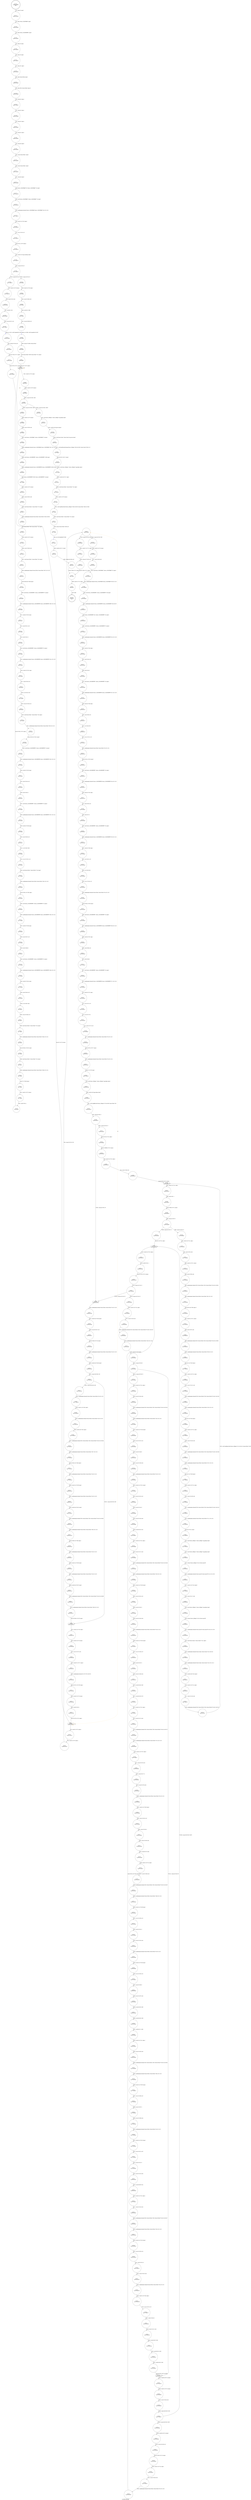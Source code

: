 digraph ui_create_colourmap {
label="ui_create_colourmap"
71754 [label="N71754\n(rp:65, ep:0)\nexit", shape="doublecircle"]
71755 [label="N71755\n(rp:396, ep:396)\nentry", shape="doublecircle"]
71755 -> 71757 [label="%2 = alloca i8*, align 8"]
71757 [label="N71757\n(rp:395, ep:395)", shape="circle"]
71757 -> 71758 [label="%3 = alloca %struct._COLOURMAP*, align 8"]
71758 [label="N71758\n(rp:394, ep:394)", shape="circle"]
71758 -> 71759 [label="%4 = alloca %struct._COLOURENTRY*, align 8"]
71759 [label="N71759\n(rp:393, ep:393)", shape="circle"]
71759 -> 71760 [label="%5 = alloca i32, align 4"]
71760 [label="N71760\n(rp:392, ep:392)", shape="circle"]
71760 -> 71761 [label="%6 = alloca i32, align 4"]
71761 [label="N71761\n(rp:391, ep:391)", shape="circle"]
71761 -> 71762 [label="%7 = alloca i32*, align 8"]
71762 [label="N71762\n(rp:390, ep:390)", shape="circle"]
71762 -> 71763 [label="%8 = alloca %struct.XColor, align 8"]
71763 [label="N71763\n(rp:389, ep:389)", shape="circle"]
71763 -> 71764 [label="%9 = alloca [256 x %struct.XColor], align 16"]
71764 [label="N71764\n(rp:388, ep:388)", shape="circle"]
71764 -> 71765 [label="%10 = alloca i32, align 4"]
71765 [label="N71765\n(rp:387, ep:387)", shape="circle"]
71765 -> 71766 [label="%11 = alloca i32, align 4"]
71766 [label="N71766\n(rp:386, ep:386)", shape="circle"]
71766 -> 71767 [label="%12 = alloca i32, align 4"]
71767 [label="N71767\n(rp:385, ep:385)", shape="circle"]
71767 -> 71768 [label="%13 = alloca i32, align 4"]
71768 [label="N71768\n(rp:384, ep:384)", shape="circle"]
71768 -> 71769 [label="%14 = alloca i64, align 8"]
71769 [label="N71769\n(rp:383, ep:383)", shape="circle"]
71769 -> 71770 [label="%15 = alloca %struct.XColor*, align 8"]
71770 [label="N71770\n(rp:382, ep:382)", shape="circle"]
71770 -> 71771 [label="%16 = alloca %struct.XColor*, align 8"]
71771 [label="N71771\n(rp:381, ep:381)", shape="circle"]
71771 -> 71772 [label="%17 = alloca i64, align 8"]
71772 [label="N71772\n(rp:380, ep:380)", shape="circle"]
71772 -> 71777 [label="store %struct._COLOURMAP* %0, %struct._COLOURMAP** %3, align 8"]
71777 [label="N71777\n(rp:379, ep:379)", shape="circle"]
71777 -> 71778 [label="%18 = load %struct._COLOURMAP*, %struct._COLOURMAP** %3, align 8"]
71778 [label="N71778\n(rp:378, ep:378)", shape="circle"]
71778 -> 71779 [label="%19 = getelementptr inbounds %struct._COLOURMAP, %struct._COLOURMAP* %18, i32 0, i32 0"]
71779 [label="N71779\n(rp:377, ep:377)", shape="circle"]
71779 -> 71780 [label="%20 = load i16, i16* %19, align 8"]
71780 [label="N71780\n(rp:376, ep:376)", shape="circle"]
71780 -> 71781 [label="%21 = zext i16 %20 to i32"]
71781 [label="N71781\n(rp:375, ep:375)", shape="circle"]
71781 -> 71782 [label="store i32 %21, i32* %6, align 4"]
71782 [label="N71782\n(rp:374, ep:374)", shape="circle"]
71782 -> 71783 [label="%22 = load i32, i32* @g_owncolmap, align 4"]
71783 [label="N71783\n(rp:373, ep:373)", shape="circle"]
71783 -> 71784 [label="%23 = icmp ne i32 %22, 0"]
71784 [label="N71784\n(rp:372, ep:372)", shape="circle"]
71784 -> 72183 [label="[%23 = icmp ne i32 %22, 0]"]
71784 -> 72184 [label="[!(%23 = icmp ne i32 %22, 0)]"]
71787 [label="N71787\n(rp:370, ep:370)", shape="circle"]
71787 -> 71788 [label="%26 = sext i32 %25 to i64"]
71788 [label="N71788\n(rp:369, ep:369)", shape="circle"]
71788 -> 71789 [label="%27 = mul i64 4, %26"]
71789 [label="N71789\n(rp:368, ep:368)", shape="circle"]
71789 -> 71790 [label="%28 = trunc i64 %27 to i32"]
71790 [label="N71790\n(rp:367, ep:367)", shape="circle"]
71790 -> 71791 [label="xmalloc --@-- %29 = call i8* @xmalloc(i32 %28)", style="dashed", color="blue"]
71791 [label="N71791\n(rp:366, ep:366)", shape="circle"]
71791 -> 71792 [label="%30 = bitcast i8* %29 to i32*"]
71792 [label="N71792\n(rp:365, ep:365)", shape="circle"]
71792 -> 71797 [label="store i32* %30, i32** %7, align 8"]
71797 [label="N71797\n(rp:364, ep:364)", shape="circle"]
71797 -> 71798 [label="store i32 256, i32* %11, align 4"]
71798 [label="N71798\n(rp:363, ep:363)", shape="circle"]
71798 -> 71800 [label="store i32 0, i32* %5, align 4"]
71800 [label="N71800\n(rp:362, ep:102)", shape="box"]
71800 -> 71801 [label="%32 = load i32, i32* %5, align 4"]
71800 -> 71800 [label="@", style="dashed", color="orange"]
71800 -> 71803 [label="@", style="dashed", color="orange"]
71801 [label="N71801\n(rp:361, ep:101)", shape="circle"]
71801 -> 71802 [label="%33 = load i32, i32* %6, align 4"]
71802 [label="N71802\n(rp:360, ep:100)", shape="circle"]
71802 -> 71803 [label="%34 = icmp slt i32 %32, %33"]
71803 [label="N71803\n(rp:359, ep:99)", shape="circle"]
71803 -> 72185 [label="[%34 = icmp slt i32 %32, %33]"]
71803 -> 72186 [label="[!(%34 = icmp slt i32 %32, %33)]"]
71805 [label="N71805\n(rp:354, ep:192)", shape="circle"]
71805 -> 71806 [label="%37 = sext i32 %36 to i64"]
71806 [label="N71806\n(rp:353, ep:191)", shape="circle"]
71806 -> 71807 [label="%38 = load %struct._COLOURMAP*, %struct._COLOURMAP** %3, align 8"]
71807 [label="N71807\n(rp:352, ep:190)", shape="circle"]
71807 -> 71808 [label="%39 = getelementptr inbounds %struct._COLOURMAP, %struct._COLOURMAP* %38, i32 0, i32 1"]
71808 [label="N71808\n(rp:351, ep:189)", shape="circle"]
71808 -> 71809 [label="%40 = load %struct._COLOURENTRY*, %struct._COLOURENTRY** %39, align 8"]
71809 [label="N71809\n(rp:350, ep:188)", shape="circle"]
71809 -> 71810 [label="%41 = getelementptr inbounds %struct._COLOURENTRY, %struct._COLOURENTRY* %40, i64 %37"]
71810 [label="N71810\n(rp:349, ep:187)", shape="circle"]
71810 -> 71811 [label="store %struct._COLOURENTRY* %41, %struct._COLOURENTRY** %4, align 8"]
71811 [label="N71811\n(rp:348, ep:186)", shape="circle"]
71811 -> 71812 [label="%42 = load %struct._COLOURENTRY*, %struct._COLOURENTRY** %4, align 8"]
71812 [label="N71812\n(rp:347, ep:185)", shape="circle"]
71812 -> 71813 [label="%43 = getelementptr inbounds %struct._COLOURENTRY, %struct._COLOURENTRY* %42, i32 0, i32 0"]
71813 [label="N71813\n(rp:346, ep:184)", shape="circle"]
71813 -> 71814 [label="%44 = load i8, i8* %43, align 1"]
71814 [label="N71814\n(rp:345, ep:183)", shape="circle"]
71814 -> 71815 [label="%45 = zext i8 %44 to i32"]
71815 [label="N71815\n(rp:344, ep:182)", shape="circle"]
71815 -> 71816 [label="%46 = shl i32 %45, 8"]
71816 [label="N71816\n(rp:343, ep:181)", shape="circle"]
71816 -> 71817 [label="%47 = load %struct._COLOURENTRY*, %struct._COLOURENTRY** %4, align 8"]
71817 [label="N71817\n(rp:342, ep:180)", shape="circle"]
71817 -> 71818 [label="%48 = getelementptr inbounds %struct._COLOURENTRY, %struct._COLOURENTRY* %47, i32 0, i32 0"]
71818 [label="N71818\n(rp:341, ep:179)", shape="circle"]
71818 -> 71819 [label="%49 = load i8, i8* %48, align 1"]
71819 [label="N71819\n(rp:340, ep:178)", shape="circle"]
71819 -> 71820 [label="%50 = zext i8 %49 to i32"]
71820 [label="N71820\n(rp:339, ep:177)", shape="circle"]
71820 -> 71821 [label="%51 = or i32 %46, %50"]
71821 [label="N71821\n(rp:338, ep:176)", shape="circle"]
71821 -> 71822 [label="%52 = trunc i32 %51 to i16"]
71822 [label="N71822\n(rp:337, ep:175)", shape="circle"]
71822 -> 71823 [label="%53 = getelementptr inbounds %struct.XColor, %struct.XColor* %8, i32 0, i32 1"]
71823 [label="N71823\n(rp:336, ep:174)", shape="circle"]
71823 -> 71824 [label="store i16 %52, i16* %53, align 8"]
71824 [label="N71824\n(rp:335, ep:173)", shape="circle"]
71824 -> 71825 [label="%54 = load %struct._COLOURENTRY*, %struct._COLOURENTRY** %4, align 8"]
71825 [label="N71825\n(rp:334, ep:172)", shape="circle"]
71825 -> 71826 [label="%55 = getelementptr inbounds %struct._COLOURENTRY, %struct._COLOURENTRY* %54, i32 0, i32 1"]
71826 [label="N71826\n(rp:333, ep:171)", shape="circle"]
71826 -> 71827 [label="%56 = load i8, i8* %55, align 1"]
71827 [label="N71827\n(rp:332, ep:170)", shape="circle"]
71827 -> 71828 [label="%57 = zext i8 %56 to i32"]
71828 [label="N71828\n(rp:331, ep:169)", shape="circle"]
71828 -> 71829 [label="%58 = shl i32 %57, 8"]
71829 [label="N71829\n(rp:330, ep:168)", shape="circle"]
71829 -> 71830 [label="%59 = load %struct._COLOURENTRY*, %struct._COLOURENTRY** %4, align 8"]
71830 [label="N71830\n(rp:329, ep:167)", shape="circle"]
71830 -> 71831 [label="%60 = getelementptr inbounds %struct._COLOURENTRY, %struct._COLOURENTRY* %59, i32 0, i32 1"]
71831 [label="N71831\n(rp:328, ep:166)", shape="circle"]
71831 -> 71832 [label="%61 = load i8, i8* %60, align 1"]
71832 [label="N71832\n(rp:327, ep:165)", shape="circle"]
71832 -> 71833 [label="%62 = zext i8 %61 to i32"]
71833 [label="N71833\n(rp:326, ep:164)", shape="circle"]
71833 -> 71834 [label="%63 = or i32 %58, %62"]
71834 [label="N71834\n(rp:325, ep:163)", shape="circle"]
71834 -> 71835 [label="%64 = trunc i32 %63 to i16"]
71835 [label="N71835\n(rp:324, ep:162)", shape="circle"]
71835 -> 71836 [label="%65 = getelementptr inbounds %struct.XColor, %struct.XColor* %8, i32 0, i32 2"]
71836 [label="N71836\n(rp:323, ep:161)", shape="circle"]
71836 -> 71837 [label="store i16 %64, i16* %65, align 2"]
71837 [label="N71837\n(rp:322, ep:160)", shape="circle"]
71837 -> 71838 [label="%66 = load %struct._COLOURENTRY*, %struct._COLOURENTRY** %4, align 8"]
71838 [label="N71838\n(rp:321, ep:159)", shape="circle"]
71838 -> 71839 [label="%67 = getelementptr inbounds %struct._COLOURENTRY, %struct._COLOURENTRY* %66, i32 0, i32 2"]
71839 [label="N71839\n(rp:320, ep:158)", shape="circle"]
71839 -> 71840 [label="%68 = load i8, i8* %67, align 1"]
71840 [label="N71840\n(rp:319, ep:157)", shape="circle"]
71840 -> 71841 [label="%69 = zext i8 %68 to i32"]
71841 [label="N71841\n(rp:318, ep:156)", shape="circle"]
71841 -> 71842 [label="%70 = shl i32 %69, 8"]
71842 [label="N71842\n(rp:317, ep:155)", shape="circle"]
71842 -> 71843 [label="%71 = load %struct._COLOURENTRY*, %struct._COLOURENTRY** %4, align 8"]
71843 [label="N71843\n(rp:316, ep:154)", shape="circle"]
71843 -> 71844 [label="%72 = getelementptr inbounds %struct._COLOURENTRY, %struct._COLOURENTRY* %71, i32 0, i32 2"]
71844 [label="N71844\n(rp:315, ep:153)", shape="circle"]
71844 -> 71845 [label="%73 = load i8, i8* %72, align 1"]
71845 [label="N71845\n(rp:314, ep:152)", shape="circle"]
71845 -> 71846 [label="%74 = zext i8 %73 to i32"]
71846 [label="N71846\n(rp:313, ep:151)", shape="circle"]
71846 -> 71847 [label="%75 = or i32 %70, %74"]
71847 [label="N71847\n(rp:312, ep:150)", shape="circle"]
71847 -> 71848 [label="%76 = trunc i32 %75 to i16"]
71848 [label="N71848\n(rp:311, ep:149)", shape="circle"]
71848 -> 71849 [label="%77 = getelementptr inbounds %struct.XColor, %struct.XColor* %8, i32 0, i32 3"]
71849 [label="N71849\n(rp:310, ep:148)", shape="circle"]
71849 -> 71850 [label="store i16 %76, i16* %77, align 4"]
71850 [label="N71850\n(rp:309, ep:147)", shape="circle"]
71850 -> 71851 [label="%78 = getelementptr inbounds %struct.XColor, %struct.XColor* %8, i32 0, i32 4"]
71851 [label="N71851\n(rp:308, ep:146)", shape="circle"]
71851 -> 71852 [label="store i8 7, i8* %78, align 2"]
71852 [label="N71852\n(rp:307, ep:145)", shape="circle"]
71852 -> 71853 [label="%79 = load %struct._XDisplay*, %struct._XDisplay** @g_display, align 8"]
71853 [label="N71853\n(rp:306, ep:144)", shape="circle"]
71853 -> 71854 [label="%80 = load i64, i64* @g_xcolmap, align 8"]
71854 [label="N71854\n(rp:305, ep:143)", shape="circle"]
71854 -> 71855 [label="%81 = call i32 @XAllocColor(%struct._XDisplay* %79, i64 %80, %struct.XColor* %8)"]
71855 [label="N71855\n(rp:304, ep:142)", shape="circle"]
71855 -> 71856 [label="%82 = icmp eq i32 %81, 0"]
71856 [label="N71856\n(rp:303, ep:141)", shape="circle"]
71856 -> 72187 [label="[%82 = icmp eq i32 %81, 0]"]
71856 -> 72036 [label="[!(%82 = icmp eq i32 %81, 0)]"]
71860 [label="N71860\n(rp:301, ep:320)", shape="circle"]
71860 -> 71862 [label="store i32 196608, i32* %13, align 4"]
71862 [label="N71862\n(rp:300, ep:318)", shape="circle"]
71862 -> 71863 [label="%84 = load i32, i32* %13, align 4"]
71863 [label="N71863\n(rp:299, ep:316)", shape="circle"]
71863 -> 71864 [label="%85 = sext i32 %84 to i64"]
71864 [label="N71864\n(rp:298, ep:314)", shape="circle"]
71864 -> 71866 [label="store i64 %85, i64* %14, align 8"]
71866 [label="N71866\n(rp:297, ep:313)", shape="box"]
71866 -> 71867 [label="%87 = load i32, i32* %11, align 4"]
71867 [label="N71867\n(rp:296, ep:312)", shape="circle"]
71867 -> 71868 [label="%88 = add i32 %87, -1"]
71868 [label="N71868\n(rp:295, ep:311)", shape="circle"]
71868 -> 71869 [label="store i32 %88, i32* %11, align 4"]
71869 [label="N71869\n(rp:294, ep:310)", shape="circle"]
71869 -> 71870 [label="%89 = icmp ne i32 %87, 0"]
71870 [label="N71870\n(rp:293, ep:309)", shape="circle"]
71870 -> 72189 [label="[%89 = icmp ne i32 %87, 0]"]
71870 -> 72190 [label="[!(%89 = icmp ne i32 %87, 0)]"]
71872 [label="N71872\n(rp:138, ep:361)", shape="circle"]
71872 -> 71873 [label="%92 = sext i32 %91 to i64"]
71873 [label="N71873\n(rp:137, ep:360)", shape="circle"]
71873 -> 71874 [label="%93 = load i32, i32* %11, align 4"]
71874 [label="N71874\n(rp:136, ep:359)", shape="circle"]
71874 -> 71875 [label="%94 = sext i32 %93 to i64"]
71875 [label="N71875\n(rp:135, ep:358)", shape="circle"]
71875 -> 71876 [label="%95 = getelementptr inbounds [256 x %struct.XColor], [256 x %struct.XColor]* %9, i64 0, i64 %94"]
71876 [label="N71876\n(rp:134, ep:357)", shape="circle"]
71876 -> 71877 [label="%96 = getelementptr inbounds %struct.XColor, %struct.XColor* %95, i32 0, i32 0"]
71877 [label="N71877\n(rp:133, ep:356)", shape="circle"]
71877 -> 71878 [label="store i64 %92, i64* %96, align 16"]
71878 [label="N71878\n(rp:132, ep:355)", shape="circle"]
71878 -> 71879 [label="%97 = load i32, i32* %11, align 4"]
71879 [label="N71879\n(rp:131, ep:354)", shape="circle"]
71879 -> 71880 [label="%98 = sext i32 %97 to i64"]
71880 [label="N71880\n(rp:130, ep:353)", shape="circle"]
71880 -> 71881 [label="%99 = getelementptr inbounds [256 x %struct.XColor], [256 x %struct.XColor]* %9, i64 0, i64 %98"]
71881 [label="N71881\n(rp:129, ep:352)", shape="circle"]
71881 -> 71882 [label="%100 = getelementptr inbounds %struct.XColor, %struct.XColor* %99, i32 0, i32 3"]
71882 [label="N71882\n(rp:128, ep:351)", shape="circle"]
71882 -> 71883 [label="store i16 0, i16* %100, align 4"]
71883 [label="N71883\n(rp:127, ep:350)", shape="circle"]
71883 -> 71884 [label="%101 = load i32, i32* %11, align 4"]
71884 [label="N71884\n(rp:126, ep:349)", shape="circle"]
71884 -> 71885 [label="%102 = sext i32 %101 to i64"]
71885 [label="N71885\n(rp:125, ep:348)", shape="circle"]
71885 -> 71886 [label="%103 = getelementptr inbounds [256 x %struct.XColor], [256 x %struct.XColor]* %9, i64 0, i64 %102"]
71886 [label="N71886\n(rp:124, ep:347)", shape="circle"]
71886 -> 71887 [label="%104 = getelementptr inbounds %struct.XColor, %struct.XColor* %103, i32 0, i32 2"]
71887 [label="N71887\n(rp:123, ep:346)", shape="circle"]
71887 -> 71888 [label="store i16 0, i16* %104, align 2"]
71888 [label="N71888\n(rp:122, ep:345)", shape="circle"]
71888 -> 71889 [label="%105 = load i32, i32* %11, align 4"]
71889 [label="N71889\n(rp:121, ep:344)", shape="circle"]
71889 -> 71890 [label="%106 = sext i32 %105 to i64"]
71890 [label="N71890\n(rp:120, ep:343)", shape="circle"]
71890 -> 71891 [label="%107 = getelementptr inbounds [256 x %struct.XColor], [256 x %struct.XColor]* %9, i64 0, i64 %106"]
71891 [label="N71891\n(rp:119, ep:342)", shape="circle"]
71891 -> 71892 [label="%108 = getelementptr inbounds %struct.XColor, %struct.XColor* %107, i32 0, i32 1"]
71892 [label="N71892\n(rp:118, ep:341)", shape="circle"]
71892 -> 71893 [label="store i16 0, i16* %108, align 8"]
71893 [label="N71893\n(rp:117, ep:340)", shape="circle"]
71893 -> 71894 [label="%109 = load i32, i32* %11, align 4"]
71894 [label="N71894\n(rp:116, ep:339)", shape="circle"]
71894 -> 71895 [label="%110 = sext i32 %109 to i64"]
71895 [label="N71895\n(rp:115, ep:338)", shape="circle"]
71895 -> 71896 [label="%111 = getelementptr inbounds [256 x %struct.XColor], [256 x %struct.XColor]* %9, i64 0, i64 %110"]
71896 [label="N71896\n(rp:114, ep:337)", shape="circle"]
71896 -> 71897 [label="%112 = getelementptr inbounds %struct.XColor, %struct.XColor* %111, i32 0, i32 4"]
71897 [label="N71897\n(rp:113, ep:336)", shape="circle"]
71897 -> 71898 [label="store i8 0, i8* %112, align 2"]
71898 [label="N71898\n(rp:112, ep:335)", shape="circle"]
71898 -> 71899 [label="%113 = load %struct._XDisplay*, %struct._XDisplay** @g_display, align 8"]
71899 [label="N71899\n(rp:111, ep:334)", shape="circle"]
71899 -> 71900 [label="%114 = load %struct._XDisplay*, %struct._XDisplay** @g_display, align 8"]
71900 [label="N71900\n(rp:110, ep:333)", shape="circle"]
71900 -> 71901 [label="%115 = bitcast %struct._XDisplay* %114 to %struct.anon.98*"]
71901 [label="N71901\n(rp:109, ep:332)", shape="circle"]
71901 -> 71902 [label="%116 = getelementptr inbounds %struct.anon.98, %struct.anon.98* %115, i32 0, i32 33"]
71902 [label="N71902\n(rp:108, ep:331)", shape="circle"]
71902 -> 71903 [label="%117 = load i32, i32* %116, align 8"]
71903 [label="N71903\n(rp:107, ep:330)", shape="circle"]
71903 -> 71904 [label="%118 = sext i32 %117 to i64"]
71904 [label="N71904\n(rp:106, ep:329)", shape="circle"]
71904 -> 71905 [label="%119 = load %struct._XDisplay*, %struct._XDisplay** @g_display, align 8"]
71905 [label="N71905\n(rp:105, ep:328)", shape="circle"]
71905 -> 71906 [label="%120 = bitcast %struct._XDisplay* %119 to %struct.anon.98*"]
71906 [label="N71906\n(rp:104, ep:327)", shape="circle"]
71906 -> 71907 [label="%121 = getelementptr inbounds %struct.anon.98, %struct.anon.98* %120, i32 0, i32 35"]
71907 [label="N71907\n(rp:103, ep:326)", shape="circle"]
71907 -> 71908 [label="%122 = load %struct.Screen*, %struct.Screen** %121, align 8"]
71908 [label="N71908\n(rp:102, ep:325)", shape="circle"]
71908 -> 71909 [label="%123 = getelementptr inbounds %struct.Screen, %struct.Screen* %122, i64 %118"]
71909 [label="N71909\n(rp:101, ep:324)", shape="circle"]
71909 -> 71910 [label="%124 = getelementptr inbounds %struct.Screen, %struct.Screen* %123, i32 0, i32 12"]
71910 [label="N71910\n(rp:100, ep:323)", shape="circle"]
71910 -> 71911 [label="%125 = load i64, i64* %124, align 8"]
71911 [label="N71911\n(rp:99, ep:321)", shape="circle"]
71911 -> 71912 [label="%126 = load i32, i32* %11, align 4"]
71912 [label="N71912\n(rp:98, ep:319)", shape="circle"]
71912 -> 71913 [label="%127 = sext i32 %126 to i64"]
71913 [label="N71913\n(rp:97, ep:317)", shape="circle"]
71913 -> 71914 [label="%128 = getelementptr inbounds [256 x %struct.XColor], [256 x %struct.XColor]* %9, i64 0, i64 %127"]
71914 [label="N71914\n(rp:96, ep:315)", shape="circle"]
71914 -> 71866 [label="%129 = call i32 @XQueryColor(%struct._XDisplay* %113, i64 %125, %struct.XColor* %128)"]
71918 [label="N71918\n(rp:291, ep:198)", shape="box"]
71918 -> 71919 [label="%132 = load i32, i32* %12, align 4"]
71919 [label="N71919\n(rp:290, ep:197)", shape="circle"]
71919 -> 71920 [label="%133 = add i32 %132, -1"]
71920 [label="N71920\n(rp:289, ep:196)", shape="circle"]
71920 -> 71921 [label="store i32 %133, i32* %12, align 4"]
71921 [label="N71921\n(rp:288, ep:195)", shape="circle"]
71921 -> 71922 [label="%134 = icmp ne i32 %132, 0"]
71922 [label="N71922\n(rp:287, ep:194)", shape="circle"]
71922 -> 72191 [label="[%134 = icmp ne i32 %132, 0]"]
71922 -> 72036 [label="[!(%134 = icmp ne i32 %132, 0)]"]
71924 [label="N71924\n(rp:247, ep:307)", shape="circle"]
71924 -> 71925 [label="%137 = sext i32 %136 to i64"]
71925 [label="N71925\n(rp:246, ep:306)", shape="circle"]
71925 -> 71926 [label="%138 = getelementptr inbounds [256 x %struct.XColor], [256 x %struct.XColor]* %9, i64 0, i64 %137"]
71926 [label="N71926\n(rp:245, ep:305)", shape="circle"]
71926 -> 71927 [label="%139 = getelementptr inbounds %struct.XColor, %struct.XColor* %138, i32 0, i32 4"]
71927 [label="N71927\n(rp:244, ep:304)", shape="circle"]
71927 -> 71928 [label="%140 = load i8, i8* %139, align 2"]
71928 [label="N71928\n(rp:243, ep:303)", shape="circle"]
71928 -> 71929 [label="%141 = icmp ne i8 %140, 0"]
71929 [label="N71929\n(rp:242, ep:302)", shape="circle"]
71929 -> 72193 [label="[%141 = icmp ne i8 %140, 0]"]
71929 -> 72021 [label="[!(%141 = icmp ne i8 %140, 0)]"]
71931 [label="N71931\n(rp:240, ep:300)", shape="circle"]
71931 -> 71932 [label="%144 = sext i32 %143 to i64"]
71932 [label="N71932\n(rp:239, ep:299)", shape="circle"]
71932 -> 71933 [label="%145 = getelementptr inbounds [256 x %struct.XColor], [256 x %struct.XColor]* %9, i64 0, i64 %144"]
71933 [label="N71933\n(rp:238, ep:298)", shape="circle"]
71933 -> 71934 [label="%146 = getelementptr inbounds %struct.XColor, %struct.XColor* %145, i32 0, i32 1"]
71934 [label="N71934\n(rp:237, ep:297)", shape="circle"]
71934 -> 71935 [label="%147 = load i16, i16* %146, align 8"]
71935 [label="N71935\n(rp:236, ep:296)", shape="circle"]
71935 -> 71936 [label="%148 = zext i16 %147 to i32"]
71936 [label="N71936\n(rp:235, ep:295)", shape="circle"]
71936 -> 71937 [label="%149 = ashr i32 %148, 8"]
71937 [label="N71937\n(rp:234, ep:294)", shape="circle"]
71937 -> 71938 [label="%150 = sext i32 %149 to i64"]
71938 [label="N71938\n(rp:233, ep:293)", shape="circle"]
71938 -> 71939 [label="%151 = getelementptr inbounds %struct.XColor, %struct.XColor* %8, i32 0, i32 1"]
71939 [label="N71939\n(rp:232, ep:292)", shape="circle"]
71939 -> 71940 [label="%152 = load i16, i16* %151, align 8"]
71940 [label="N71940\n(rp:231, ep:291)", shape="circle"]
71940 -> 71941 [label="%153 = zext i16 %152 to i32"]
71941 [label="N71941\n(rp:230, ep:290)", shape="circle"]
71941 -> 71942 [label="%154 = ashr i32 %153, 8"]
71942 [label="N71942\n(rp:229, ep:289)", shape="circle"]
71942 -> 71943 [label="%155 = sext i32 %154 to i64"]
71943 [label="N71943\n(rp:228, ep:288)", shape="circle"]
71943 -> 71944 [label="%156 = sub i64 %150, %155"]
71944 [label="N71944\n(rp:227, ep:287)", shape="circle"]
71944 -> 71945 [label="%157 = load i32, i32* %12, align 4"]
71945 [label="N71945\n(rp:226, ep:286)", shape="circle"]
71945 -> 71946 [label="%158 = sext i32 %157 to i64"]
71946 [label="N71946\n(rp:225, ep:285)", shape="circle"]
71946 -> 71947 [label="%159 = getelementptr inbounds [256 x %struct.XColor], [256 x %struct.XColor]* %9, i64 0, i64 %158"]
71947 [label="N71947\n(rp:224, ep:284)", shape="circle"]
71947 -> 71948 [label="%160 = getelementptr inbounds %struct.XColor, %struct.XColor* %159, i32 0, i32 1"]
71948 [label="N71948\n(rp:223, ep:283)", shape="circle"]
71948 -> 71949 [label="%161 = load i16, i16* %160, align 8"]
71949 [label="N71949\n(rp:222, ep:282)", shape="circle"]
71949 -> 71950 [label="%162 = zext i16 %161 to i32"]
71950 [label="N71950\n(rp:221, ep:281)", shape="circle"]
71950 -> 71951 [label="%163 = ashr i32 %162, 8"]
71951 [label="N71951\n(rp:220, ep:280)", shape="circle"]
71951 -> 71952 [label="%164 = sext i32 %163 to i64"]
71952 [label="N71952\n(rp:219, ep:279)", shape="circle"]
71952 -> 71953 [label="%165 = getelementptr inbounds %struct.XColor, %struct.XColor* %8, i32 0, i32 1"]
71953 [label="N71953\n(rp:218, ep:278)", shape="circle"]
71953 -> 71954 [label="%166 = load i16, i16* %165, align 8"]
71954 [label="N71954\n(rp:217, ep:277)", shape="circle"]
71954 -> 71955 [label="%167 = zext i16 %166 to i32"]
71955 [label="N71955\n(rp:216, ep:276)", shape="circle"]
71955 -> 71956 [label="%168 = ashr i32 %167, 8"]
71956 [label="N71956\n(rp:215, ep:275)", shape="circle"]
71956 -> 71957 [label="%169 = sext i32 %168 to i64"]
71957 [label="N71957\n(rp:214, ep:274)", shape="circle"]
71957 -> 71958 [label="%170 = sub i64 %164, %169"]
71958 [label="N71958\n(rp:213, ep:273)", shape="circle"]
71958 -> 71959 [label="%171 = mul i64 %156, %170"]
71959 [label="N71959\n(rp:212, ep:272)", shape="circle"]
71959 -> 71960 [label="%172 = load i32, i32* %12, align 4"]
71960 [label="N71960\n(rp:211, ep:271)", shape="circle"]
71960 -> 71961 [label="%173 = sext i32 %172 to i64"]
71961 [label="N71961\n(rp:210, ep:270)", shape="circle"]
71961 -> 71962 [label="%174 = getelementptr inbounds [256 x %struct.XColor], [256 x %struct.XColor]* %9, i64 0, i64 %173"]
71962 [label="N71962\n(rp:209, ep:269)", shape="circle"]
71962 -> 71963 [label="%175 = getelementptr inbounds %struct.XColor, %struct.XColor* %174, i32 0, i32 2"]
71963 [label="N71963\n(rp:208, ep:268)", shape="circle"]
71963 -> 71964 [label="%176 = load i16, i16* %175, align 2"]
71964 [label="N71964\n(rp:207, ep:267)", shape="circle"]
71964 -> 71965 [label="%177 = zext i16 %176 to i32"]
71965 [label="N71965\n(rp:206, ep:266)", shape="circle"]
71965 -> 71966 [label="%178 = ashr i32 %177, 8"]
71966 [label="N71966\n(rp:205, ep:265)", shape="circle"]
71966 -> 71967 [label="%179 = sext i32 %178 to i64"]
71967 [label="N71967\n(rp:204, ep:264)", shape="circle"]
71967 -> 71968 [label="%180 = getelementptr inbounds %struct.XColor, %struct.XColor* %8, i32 0, i32 2"]
71968 [label="N71968\n(rp:203, ep:263)", shape="circle"]
71968 -> 71969 [label="%181 = load i16, i16* %180, align 2"]
71969 [label="N71969\n(rp:202, ep:262)", shape="circle"]
71969 -> 71970 [label="%182 = zext i16 %181 to i32"]
71970 [label="N71970\n(rp:201, ep:261)", shape="circle"]
71970 -> 71971 [label="%183 = ashr i32 %182, 8"]
71971 [label="N71971\n(rp:200, ep:260)", shape="circle"]
71971 -> 71972 [label="%184 = sext i32 %183 to i64"]
71972 [label="N71972\n(rp:199, ep:259)", shape="circle"]
71972 -> 71973 [label="%185 = sub i64 %179, %184"]
71973 [label="N71973\n(rp:198, ep:258)", shape="circle"]
71973 -> 71974 [label="%186 = load i32, i32* %12, align 4"]
71974 [label="N71974\n(rp:197, ep:257)", shape="circle"]
71974 -> 71975 [label="%187 = sext i32 %186 to i64"]
71975 [label="N71975\n(rp:196, ep:256)", shape="circle"]
71975 -> 71976 [label="%188 = getelementptr inbounds [256 x %struct.XColor], [256 x %struct.XColor]* %9, i64 0, i64 %187"]
71976 [label="N71976\n(rp:195, ep:255)", shape="circle"]
71976 -> 71977 [label="%189 = getelementptr inbounds %struct.XColor, %struct.XColor* %188, i32 0, i32 2"]
71977 [label="N71977\n(rp:194, ep:254)", shape="circle"]
71977 -> 71978 [label="%190 = load i16, i16* %189, align 2"]
71978 [label="N71978\n(rp:193, ep:253)", shape="circle"]
71978 -> 71979 [label="%191 = zext i16 %190 to i32"]
71979 [label="N71979\n(rp:192, ep:252)", shape="circle"]
71979 -> 71980 [label="%192 = ashr i32 %191, 8"]
71980 [label="N71980\n(rp:191, ep:251)", shape="circle"]
71980 -> 71981 [label="%193 = sext i32 %192 to i64"]
71981 [label="N71981\n(rp:190, ep:250)", shape="circle"]
71981 -> 71982 [label="%194 = getelementptr inbounds %struct.XColor, %struct.XColor* %8, i32 0, i32 2"]
71982 [label="N71982\n(rp:189, ep:249)", shape="circle"]
71982 -> 71983 [label="%195 = load i16, i16* %194, align 2"]
71983 [label="N71983\n(rp:188, ep:248)", shape="circle"]
71983 -> 71984 [label="%196 = zext i16 %195 to i32"]
71984 [label="N71984\n(rp:187, ep:247)", shape="circle"]
71984 -> 71985 [label="%197 = ashr i32 %196, 8"]
71985 [label="N71985\n(rp:186, ep:246)", shape="circle"]
71985 -> 71986 [label="%198 = sext i32 %197 to i64"]
71986 [label="N71986\n(rp:185, ep:245)", shape="circle"]
71986 -> 71987 [label="%199 = sub i64 %193, %198"]
71987 [label="N71987\n(rp:184, ep:244)", shape="circle"]
71987 -> 71988 [label="%200 = mul i64 %185, %199"]
71988 [label="N71988\n(rp:183, ep:243)", shape="circle"]
71988 -> 71989 [label="%201 = add i64 %171, %200"]
71989 [label="N71989\n(rp:182, ep:242)", shape="circle"]
71989 -> 71990 [label="%202 = load i32, i32* %12, align 4"]
71990 [label="N71990\n(rp:181, ep:241)", shape="circle"]
71990 -> 71991 [label="%203 = sext i32 %202 to i64"]
71991 [label="N71991\n(rp:180, ep:240)", shape="circle"]
71991 -> 71992 [label="%204 = getelementptr inbounds [256 x %struct.XColor], [256 x %struct.XColor]* %9, i64 0, i64 %203"]
71992 [label="N71992\n(rp:179, ep:239)", shape="circle"]
71992 -> 71993 [label="%205 = getelementptr inbounds %struct.XColor, %struct.XColor* %204, i32 0, i32 3"]
71993 [label="N71993\n(rp:178, ep:238)", shape="circle"]
71993 -> 71994 [label="%206 = load i16, i16* %205, align 4"]
71994 [label="N71994\n(rp:177, ep:237)", shape="circle"]
71994 -> 71995 [label="%207 = zext i16 %206 to i32"]
71995 [label="N71995\n(rp:176, ep:236)", shape="circle"]
71995 -> 71996 [label="%208 = ashr i32 %207, 8"]
71996 [label="N71996\n(rp:175, ep:235)", shape="circle"]
71996 -> 71997 [label="%209 = sext i32 %208 to i64"]
71997 [label="N71997\n(rp:174, ep:234)", shape="circle"]
71997 -> 71998 [label="%210 = getelementptr inbounds %struct.XColor, %struct.XColor* %8, i32 0, i32 3"]
71998 [label="N71998\n(rp:173, ep:233)", shape="circle"]
71998 -> 71999 [label="%211 = load i16, i16* %210, align 4"]
71999 [label="N71999\n(rp:172, ep:232)", shape="circle"]
71999 -> 72000 [label="%212 = zext i16 %211 to i32"]
72000 [label="N72000\n(rp:171, ep:231)", shape="circle"]
72000 -> 72001 [label="%213 = ashr i32 %212, 8"]
72001 [label="N72001\n(rp:170, ep:230)", shape="circle"]
72001 -> 72002 [label="%214 = sext i32 %213 to i64"]
72002 [label="N72002\n(rp:169, ep:229)", shape="circle"]
72002 -> 72003 [label="%215 = sub i64 %209, %214"]
72003 [label="N72003\n(rp:168, ep:228)", shape="circle"]
72003 -> 72004 [label="%216 = load i32, i32* %12, align 4"]
72004 [label="N72004\n(rp:167, ep:227)", shape="circle"]
72004 -> 72005 [label="%217 = sext i32 %216 to i64"]
72005 [label="N72005\n(rp:166, ep:226)", shape="circle"]
72005 -> 72006 [label="%218 = getelementptr inbounds [256 x %struct.XColor], [256 x %struct.XColor]* %9, i64 0, i64 %217"]
72006 [label="N72006\n(rp:165, ep:225)", shape="circle"]
72006 -> 72007 [label="%219 = getelementptr inbounds %struct.XColor, %struct.XColor* %218, i32 0, i32 3"]
72007 [label="N72007\n(rp:164, ep:224)", shape="circle"]
72007 -> 72008 [label="%220 = load i16, i16* %219, align 4"]
72008 [label="N72008\n(rp:163, ep:223)", shape="circle"]
72008 -> 72009 [label="%221 = zext i16 %220 to i32"]
72009 [label="N72009\n(rp:162, ep:222)", shape="circle"]
72009 -> 72010 [label="%222 = ashr i32 %221, 8"]
72010 [label="N72010\n(rp:161, ep:221)", shape="circle"]
72010 -> 72011 [label="%223 = sext i32 %222 to i64"]
72011 [label="N72011\n(rp:160, ep:220)", shape="circle"]
72011 -> 72012 [label="%224 = getelementptr inbounds %struct.XColor, %struct.XColor* %8, i32 0, i32 3"]
72012 [label="N72012\n(rp:159, ep:219)", shape="circle"]
72012 -> 72013 [label="%225 = load i16, i16* %224, align 4"]
72013 [label="N72013\n(rp:158, ep:218)", shape="circle"]
72013 -> 72014 [label="%226 = zext i16 %225 to i32"]
72014 [label="N72014\n(rp:157, ep:217)", shape="circle"]
72014 -> 72015 [label="%227 = ashr i32 %226, 8"]
72015 [label="N72015\n(rp:156, ep:216)", shape="circle"]
72015 -> 72016 [label="%228 = sext i32 %227 to i64"]
72016 [label="N72016\n(rp:155, ep:215)", shape="circle"]
72016 -> 72017 [label="%229 = sub i64 %223, %228"]
72017 [label="N72017\n(rp:154, ep:214)", shape="circle"]
72017 -> 72018 [label="%230 = mul i64 %215, %229"]
72018 [label="N72018\n(rp:153, ep:213)", shape="circle"]
72018 -> 72019 [label="%231 = add i64 %201, %230"]
72019 [label="N72019\n(rp:152, ep:212)", shape="circle"]
72019 -> 72021 [label="store i64 %231, i64* %14, align 8"]
72021 [label="N72021\n(rp:151, ep:211)", shape="box"]
72021 -> 72022 [label="%233 = load i64, i64* %14, align 8"]
72022 [label="N72022\n(rp:150, ep:210)", shape="circle"]
72022 -> 72023 [label="%234 = load i32, i32* %13, align 4"]
72023 [label="N72023\n(rp:149, ep:209)", shape="circle"]
72023 -> 72024 [label="%235 = sext i32 %234 to i64"]
72024 [label="N72024\n(rp:148, ep:208)", shape="circle"]
72024 -> 72025 [label="%236 = icmp slt i64 %233, %235"]
72025 [label="N72025\n(rp:147, ep:207)", shape="circle"]
72025 -> 72195 [label="[%236 = icmp slt i64 %233, %235]"]
72025 -> 71918 [label="[!(%236 = icmp slt i64 %233, %235)]"]
72027 [label="N72027\n(rp:145, ep:205)", shape="circle"]
72027 -> 72028 [label="%239 = trunc i64 %238 to i32"]
72028 [label="N72028\n(rp:144, ep:204)", shape="circle"]
72028 -> 72029 [label="store i32 %239, i32* %13, align 4"]
72029 [label="N72029\n(rp:143, ep:203)", shape="circle"]
72029 -> 72030 [label="%240 = load i32, i32* %12, align 4"]
72030 [label="N72030\n(rp:142, ep:202)", shape="circle"]
72030 -> 72031 [label="%241 = sext i32 %240 to i64"]
72031 [label="N72031\n(rp:141, ep:201)", shape="circle"]
72031 -> 72032 [label="%242 = getelementptr inbounds %struct.XColor, %struct.XColor* %8, i32 0, i32 0"]
72032 [label="N72032\n(rp:140, ep:199)", shape="circle"]
72032 -> 71918 [label="store i64 %241, i64* %242, align 8"]
72036 [label="N72036\n(rp:286, ep:140)", shape="box"]
72036 -> 72037 [label="%246 = getelementptr inbounds %struct.XColor, %struct.XColor* %8, i32 0, i32 0"]
72037 [label="N72037\n(rp:285, ep:139)", shape="circle"]
72037 -> 72038 [label="%247 = load i64, i64* %246, align 8"]
72038 [label="N72038\n(rp:284, ep:138)", shape="circle"]
72038 -> 72039 [label="%248 = trunc i64 %247 to i32"]
72039 [label="N72039\n(rp:283, ep:137)", shape="circle"]
72039 -> 72040 [label="store i32 %248, i32* %10, align 4"]
72040 [label="N72040\n(rp:282, ep:136)", shape="circle"]
72040 -> 72041 [label="%249 = getelementptr inbounds %struct.XColor, %struct.XColor* %8, i32 0, i32 0"]
72041 [label="N72041\n(rp:281, ep:135)", shape="circle"]
72041 -> 72042 [label="%250 = load i64, i64* %249, align 8"]
72042 [label="N72042\n(rp:280, ep:134)", shape="circle"]
72042 -> 72043 [label="%251 = icmp ult i64 %250, 256"]
72043 [label="N72043\n(rp:279, ep:133)", shape="circle"]
72043 -> 72197 [label="[%251 = icmp ult i64 %250, 256]"]
72043 -> 72066 [label="[!(%251 = icmp ult i64 %250, 256)]"]
72045 [label="N72045\n(rp:277, ep:131)", shape="circle"]
72045 -> 72046 [label="%254 = load i16, i16* %253, align 8"]
72046 [label="N72046\n(rp:276, ep:130)", shape="circle"]
72046 -> 72047 [label="%255 = getelementptr inbounds %struct.XColor, %struct.XColor* %8, i32 0, i32 0"]
72047 [label="N72047\n(rp:275, ep:129)", shape="circle"]
72047 -> 72048 [label="%256 = load i64, i64* %255, align 8"]
72048 [label="N72048\n(rp:274, ep:128)", shape="circle"]
72048 -> 72049 [label="%257 = getelementptr inbounds [256 x %struct.XColor], [256 x %struct.XColor]* %9, i64 0, i64 %256"]
72049 [label="N72049\n(rp:273, ep:127)", shape="circle"]
72049 -> 72050 [label="%258 = getelementptr inbounds %struct.XColor, %struct.XColor* %257, i32 0, i32 1"]
72050 [label="N72050\n(rp:272, ep:126)", shape="circle"]
72050 -> 72051 [label="store i16 %254, i16* %258, align 8"]
72051 [label="N72051\n(rp:271, ep:125)", shape="circle"]
72051 -> 72052 [label="%259 = getelementptr inbounds %struct.XColor, %struct.XColor* %8, i32 0, i32 2"]
72052 [label="N72052\n(rp:270, ep:124)", shape="circle"]
72052 -> 72053 [label="%260 = load i16, i16* %259, align 2"]
72053 [label="N72053\n(rp:269, ep:123)", shape="circle"]
72053 -> 72054 [label="%261 = getelementptr inbounds %struct.XColor, %struct.XColor* %8, i32 0, i32 0"]
72054 [label="N72054\n(rp:268, ep:122)", shape="circle"]
72054 -> 72055 [label="%262 = load i64, i64* %261, align 8"]
72055 [label="N72055\n(rp:267, ep:121)", shape="circle"]
72055 -> 72056 [label="%263 = getelementptr inbounds [256 x %struct.XColor], [256 x %struct.XColor]* %9, i64 0, i64 %262"]
72056 [label="N72056\n(rp:266, ep:120)", shape="circle"]
72056 -> 72057 [label="%264 = getelementptr inbounds %struct.XColor, %struct.XColor* %263, i32 0, i32 2"]
72057 [label="N72057\n(rp:265, ep:119)", shape="circle"]
72057 -> 72058 [label="store i16 %260, i16* %264, align 2"]
72058 [label="N72058\n(rp:264, ep:118)", shape="circle"]
72058 -> 72059 [label="%265 = getelementptr inbounds %struct.XColor, %struct.XColor* %8, i32 0, i32 3"]
72059 [label="N72059\n(rp:263, ep:117)", shape="circle"]
72059 -> 72060 [label="%266 = load i16, i16* %265, align 4"]
72060 [label="N72060\n(rp:262, ep:116)", shape="circle"]
72060 -> 72061 [label="%267 = getelementptr inbounds %struct.XColor, %struct.XColor* %8, i32 0, i32 0"]
72061 [label="N72061\n(rp:261, ep:115)", shape="circle"]
72061 -> 72062 [label="%268 = load i64, i64* %267, align 8"]
72062 [label="N72062\n(rp:260, ep:114)", shape="circle"]
72062 -> 72063 [label="%269 = getelementptr inbounds [256 x %struct.XColor], [256 x %struct.XColor]* %9, i64 0, i64 %268"]
72063 [label="N72063\n(rp:259, ep:113)", shape="circle"]
72063 -> 72064 [label="%270 = getelementptr inbounds %struct.XColor, %struct.XColor* %269, i32 0, i32 3"]
72064 [label="N72064\n(rp:258, ep:112)", shape="circle"]
72064 -> 72066 [label="store i16 %266, i16* %270, align 4"]
72066 [label="N72066\n(rp:257, ep:111)", shape="box"]
72066 -> 72067 [label="%272 = load i32, i32* %10, align 4"]
72067 [label="N72067\n(rp:256, ep:110)", shape="circle"]
72067 -> 72068 [label="%273 = load i32, i32* %5, align 4"]
72068 [label="N72068\n(rp:255, ep:109)", shape="circle"]
72068 -> 72069 [label="%274 = sext i32 %273 to i64"]
72069 [label="N72069\n(rp:254, ep:108)", shape="circle"]
72069 -> 72070 [label="%275 = load i32*, i32** %7, align 8"]
72070 [label="N72070\n(rp:253, ep:107)", shape="circle"]
72070 -> 72071 [label="%276 = getelementptr inbounds i32, i32* %275, i64 %274"]
72071 [label="N72071\n(rp:252, ep:106)", shape="circle"]
72071 -> 72073 [label="store i32 %272, i32* %276, align 4"]
72073 [label="N72073\n(rp:251, ep:105)", shape="circle"]
72073 -> 72074 [label="%278 = load i32, i32* %5, align 4"]
72074 [label="N72074\n(rp:250, ep:104)", shape="circle"]
72074 -> 72075 [label="%279 = add i32 %278, 1"]
72075 [label="N72075\n(rp:249, ep:103)", shape="circle"]
72075 -> 71800 [label="store i32 %279, i32* %5, align 4"]
72078 [label="N72078\n(rp:357, ep:97)", shape="circle"]
72078 -> 72079 [label="%282 = bitcast i32* %281 to i8*"]
72079 [label="N72079\n(rp:356, ep:96)", shape="circle"]
72079 -> 72181 [label="store i8* %282, i8** %2, align 8"]
72085 [label="N72085\n(rp:94, ep:94)", shape="circle"]
72085 -> 72086 [label="%285 = sext i32 %284 to i64"]
72086 [label="N72086\n(rp:93, ep:93)", shape="circle"]
72086 -> 72087 [label="%286 = mul i64 16, %285"]
72087 [label="N72087\n(rp:92, ep:92)", shape="circle"]
72087 -> 72088 [label="%287 = trunc i64 %286 to i32"]
72088 [label="N72088\n(rp:91, ep:91)", shape="circle"]
72088 -> 72089 [label="xmalloc --@-- %288 = call i8* @xmalloc(i32 %287)", style="dashed", color="blue"]
72089 [label="N72089\n(rp:90, ep:90)", shape="circle"]
72089 -> 72090 [label="%289 = bitcast i8* %288 to %struct.XColor*"]
72090 [label="N72090\n(rp:89, ep:89)", shape="circle"]
72090 -> 72091 [label="store %struct.XColor* %289, %struct.XColor** %15, align 8"]
72091 [label="N72091\n(rp:88, ep:88)", shape="circle"]
72091 -> 72093 [label="store i32 0, i32* %5, align 4"]
72093 [label="N72093\n(rp:87, ep:22)", shape="box"]
72093 -> 72094 [label="%291 = load i32, i32* %5, align 4"]
72093 -> 72093 [label="@", style="dashed", color="orange"]
72093 -> 72096 [label="@", style="dashed", color="orange"]
72094 [label="N72094\n(rp:86, ep:21)", shape="circle"]
72094 -> 72095 [label="%292 = load i32, i32* %6, align 4"]
72095 [label="N72095\n(rp:85, ep:20)", shape="circle"]
72095 -> 72096 [label="%293 = icmp slt i32 %291, %292"]
72096 [label="N72096\n(rp:84, ep:19)", shape="circle"]
72096 -> 72199 [label="[%293 = icmp slt i32 %291, %292]"]
72096 -> 72200 [label="[!(%293 = icmp slt i32 %291, %292)]"]
72098 [label="N72098\n(rp:63, ep:86)", shape="circle"]
72098 -> 72099 [label="%296 = sext i32 %295 to i64"]
72099 [label="N72099\n(rp:62, ep:85)", shape="circle"]
72099 -> 72100 [label="%297 = load %struct._COLOURMAP*, %struct._COLOURMAP** %3, align 8"]
72100 [label="N72100\n(rp:61, ep:84)", shape="circle"]
72100 -> 72101 [label="%298 = getelementptr inbounds %struct._COLOURMAP, %struct._COLOURMAP* %297, i32 0, i32 1"]
72101 [label="N72101\n(rp:60, ep:83)", shape="circle"]
72101 -> 72102 [label="%299 = load %struct._COLOURENTRY*, %struct._COLOURENTRY** %298, align 8"]
72102 [label="N72102\n(rp:59, ep:82)", shape="circle"]
72102 -> 72103 [label="%300 = getelementptr inbounds %struct._COLOURENTRY, %struct._COLOURENTRY* %299, i64 %296"]
72103 [label="N72103\n(rp:58, ep:81)", shape="circle"]
72103 -> 72104 [label="store %struct._COLOURENTRY* %300, %struct._COLOURENTRY** %4, align 8"]
72104 [label="N72104\n(rp:57, ep:80)", shape="circle"]
72104 -> 72105 [label="%301 = load i32, i32* %5, align 4"]
72105 [label="N72105\n(rp:56, ep:79)", shape="circle"]
72105 -> 72106 [label="%302 = sext i32 %301 to i64"]
72106 [label="N72106\n(rp:55, ep:78)", shape="circle"]
72106 -> 72107 [label="%303 = load %struct.XColor*, %struct.XColor** %15, align 8"]
72107 [label="N72107\n(rp:54, ep:77)", shape="circle"]
72107 -> 72108 [label="%304 = getelementptr inbounds %struct.XColor, %struct.XColor* %303, i64 %302"]
72108 [label="N72108\n(rp:53, ep:76)", shape="circle"]
72108 -> 72109 [label="store %struct.XColor* %304, %struct.XColor** %16, align 8"]
72109 [label="N72109\n(rp:52, ep:75)", shape="circle"]
72109 -> 72110 [label="%305 = load i32, i32* %5, align 4"]
72110 [label="N72110\n(rp:51, ep:74)", shape="circle"]
72110 -> 72111 [label="%306 = sext i32 %305 to i64"]
72111 [label="N72111\n(rp:50, ep:73)", shape="circle"]
72111 -> 72112 [label="%307 = load %struct.XColor*, %struct.XColor** %16, align 8"]
72112 [label="N72112\n(rp:49, ep:72)", shape="circle"]
72112 -> 72113 [label="%308 = getelementptr inbounds %struct.XColor, %struct.XColor* %307, i32 0, i32 0"]
72113 [label="N72113\n(rp:48, ep:71)", shape="circle"]
72113 -> 72114 [label="store i64 %306, i64* %308, align 8"]
72114 [label="N72114\n(rp:47, ep:70)", shape="circle"]
72114 -> 72115 [label="%309 = load %struct._COLOURENTRY*, %struct._COLOURENTRY** %4, align 8"]
72115 [label="N72115\n(rp:46, ep:69)", shape="circle"]
72115 -> 72116 [label="%310 = getelementptr inbounds %struct._COLOURENTRY, %struct._COLOURENTRY* %309, i32 0, i32 0"]
72116 [label="N72116\n(rp:45, ep:68)", shape="circle"]
72116 -> 72117 [label="%311 = load i8, i8* %310, align 1"]
72117 [label="N72117\n(rp:44, ep:67)", shape="circle"]
72117 -> 72118 [label="%312 = zext i8 %311 to i32"]
72118 [label="N72118\n(rp:43, ep:66)", shape="circle"]
72118 -> 72119 [label="%313 = shl i32 %312, 8"]
72119 [label="N72119\n(rp:42, ep:65)", shape="circle"]
72119 -> 72120 [label="%314 = load %struct._COLOURENTRY*, %struct._COLOURENTRY** %4, align 8"]
72120 [label="N72120\n(rp:41, ep:64)", shape="circle"]
72120 -> 72121 [label="%315 = getelementptr inbounds %struct._COLOURENTRY, %struct._COLOURENTRY* %314, i32 0, i32 0"]
72121 [label="N72121\n(rp:40, ep:63)", shape="circle"]
72121 -> 72122 [label="%316 = load i8, i8* %315, align 1"]
72122 [label="N72122\n(rp:39, ep:62)", shape="circle"]
72122 -> 72123 [label="%317 = zext i8 %316 to i32"]
72123 [label="N72123\n(rp:38, ep:61)", shape="circle"]
72123 -> 72124 [label="%318 = or i32 %313, %317"]
72124 [label="N72124\n(rp:37, ep:60)", shape="circle"]
72124 -> 72125 [label="%319 = trunc i32 %318 to i16"]
72125 [label="N72125\n(rp:36, ep:59)", shape="circle"]
72125 -> 72126 [label="%320 = load %struct.XColor*, %struct.XColor** %16, align 8"]
72126 [label="N72126\n(rp:35, ep:58)", shape="circle"]
72126 -> 72127 [label="%321 = getelementptr inbounds %struct.XColor, %struct.XColor* %320, i32 0, i32 1"]
72127 [label="N72127\n(rp:34, ep:57)", shape="circle"]
72127 -> 72128 [label="store i16 %319, i16* %321, align 8"]
72128 [label="N72128\n(rp:33, ep:56)", shape="circle"]
72128 -> 72129 [label="%322 = load %struct._COLOURENTRY*, %struct._COLOURENTRY** %4, align 8"]
72129 [label="N72129\n(rp:32, ep:55)", shape="circle"]
72129 -> 72130 [label="%323 = getelementptr inbounds %struct._COLOURENTRY, %struct._COLOURENTRY* %322, i32 0, i32 1"]
72130 [label="N72130\n(rp:31, ep:54)", shape="circle"]
72130 -> 72131 [label="%324 = load i8, i8* %323, align 1"]
72131 [label="N72131\n(rp:30, ep:53)", shape="circle"]
72131 -> 72132 [label="%325 = zext i8 %324 to i32"]
72132 [label="N72132\n(rp:29, ep:52)", shape="circle"]
72132 -> 72133 [label="%326 = shl i32 %325, 8"]
72133 [label="N72133\n(rp:28, ep:51)", shape="circle"]
72133 -> 72134 [label="%327 = load %struct._COLOURENTRY*, %struct._COLOURENTRY** %4, align 8"]
72134 [label="N72134\n(rp:27, ep:50)", shape="circle"]
72134 -> 72135 [label="%328 = getelementptr inbounds %struct._COLOURENTRY, %struct._COLOURENTRY* %327, i32 0, i32 1"]
72135 [label="N72135\n(rp:26, ep:49)", shape="circle"]
72135 -> 72136 [label="%329 = load i8, i8* %328, align 1"]
72136 [label="N72136\n(rp:25, ep:48)", shape="circle"]
72136 -> 72137 [label="%330 = zext i8 %329 to i32"]
72137 [label="N72137\n(rp:24, ep:47)", shape="circle"]
72137 -> 72138 [label="%331 = or i32 %326, %330"]
72138 [label="N72138\n(rp:23, ep:46)", shape="circle"]
72138 -> 72139 [label="%332 = trunc i32 %331 to i16"]
72139 [label="N72139\n(rp:22, ep:45)", shape="circle"]
72139 -> 72140 [label="%333 = load %struct.XColor*, %struct.XColor** %16, align 8"]
72140 [label="N72140\n(rp:21, ep:44)", shape="circle"]
72140 -> 72141 [label="%334 = getelementptr inbounds %struct.XColor, %struct.XColor* %333, i32 0, i32 2"]
72141 [label="N72141\n(rp:20, ep:43)", shape="circle"]
72141 -> 72142 [label="store i16 %332, i16* %334, align 2"]
72142 [label="N72142\n(rp:19, ep:42)", shape="circle"]
72142 -> 72143 [label="%335 = load %struct._COLOURENTRY*, %struct._COLOURENTRY** %4, align 8"]
72143 [label="N72143\n(rp:18, ep:41)", shape="circle"]
72143 -> 72144 [label="%336 = getelementptr inbounds %struct._COLOURENTRY, %struct._COLOURENTRY* %335, i32 0, i32 2"]
72144 [label="N72144\n(rp:17, ep:40)", shape="circle"]
72144 -> 72145 [label="%337 = load i8, i8* %336, align 1"]
72145 [label="N72145\n(rp:16, ep:39)", shape="circle"]
72145 -> 72146 [label="%338 = zext i8 %337 to i32"]
72146 [label="N72146\n(rp:15, ep:38)", shape="circle"]
72146 -> 72147 [label="%339 = shl i32 %338, 8"]
72147 [label="N72147\n(rp:14, ep:37)", shape="circle"]
72147 -> 72148 [label="%340 = load %struct._COLOURENTRY*, %struct._COLOURENTRY** %4, align 8"]
72148 [label="N72148\n(rp:13, ep:36)", shape="circle"]
72148 -> 72149 [label="%341 = getelementptr inbounds %struct._COLOURENTRY, %struct._COLOURENTRY* %340, i32 0, i32 2"]
72149 [label="N72149\n(rp:12, ep:35)", shape="circle"]
72149 -> 72150 [label="%342 = load i8, i8* %341, align 1"]
72150 [label="N72150\n(rp:11, ep:34)", shape="circle"]
72150 -> 72151 [label="%343 = zext i8 %342 to i32"]
72151 [label="N72151\n(rp:10, ep:33)", shape="circle"]
72151 -> 72152 [label="%344 = or i32 %339, %343"]
72152 [label="N72152\n(rp:9, ep:32)", shape="circle"]
72152 -> 72153 [label="%345 = trunc i32 %344 to i16"]
72153 [label="N72153\n(rp:8, ep:31)", shape="circle"]
72153 -> 72154 [label="%346 = load %struct.XColor*, %struct.XColor** %16, align 8"]
72154 [label="N72154\n(rp:7, ep:30)", shape="circle"]
72154 -> 72155 [label="%347 = getelementptr inbounds %struct.XColor, %struct.XColor* %346, i32 0, i32 3"]
72155 [label="N72155\n(rp:6, ep:29)", shape="circle"]
72155 -> 72156 [label="store i16 %345, i16* %347, align 4"]
72156 [label="N72156\n(rp:5, ep:28)", shape="circle"]
72156 -> 72157 [label="%348 = load %struct.XColor*, %struct.XColor** %16, align 8"]
72157 [label="N72157\n(rp:4, ep:27)", shape="circle"]
72157 -> 72158 [label="%349 = getelementptr inbounds %struct.XColor, %struct.XColor* %348, i32 0, i32 4"]
72158 [label="N72158\n(rp:3, ep:26)", shape="circle"]
72158 -> 72160 [label="store i8 7, i8* %349, align 2"]
72160 [label="N72160\n(rp:2, ep:25)", shape="circle"]
72160 -> 72161 [label="%351 = load i32, i32* %5, align 4"]
72161 [label="N72161\n(rp:1, ep:24)", shape="circle"]
72161 -> 72162 [label="%352 = add i32 %351, 1"]
72162 [label="N72162\n(rp:0, ep:23)", shape="circle"]
72162 -> 72093 [label="store i32 %352, i32* %5, align 4"]
72165 [label="N72165\n(rp:82, ep:17)", shape="circle"]
72165 -> 72166 [label="%355 = load i64, i64* @g_wnd, align 8"]
72166 [label="N72166\n(rp:81, ep:16)", shape="circle"]
72166 -> 72167 [label="%356 = load %struct.Visual*, %struct.Visual** @g_visual, align 8"]
72167 [label="N72167\n(rp:80, ep:15)", shape="circle"]
72167 -> 72168 [label="%357 = call i64 @XCreateColormap(%struct._XDisplay* %354, i64 %355, %struct.Visual* %356, i32 1)"]
72168 [label="N72168\n(rp:79, ep:14)", shape="circle"]
72168 -> 72169 [label="store i64 %357, i64* %17, align 8"]
72169 [label="N72169\n(rp:78, ep:13)", shape="circle"]
72169 -> 72170 [label="%358 = load %struct._XDisplay*, %struct._XDisplay** @g_display, align 8"]
72170 [label="N72170\n(rp:77, ep:12)", shape="circle"]
72170 -> 72171 [label="%359 = load i64, i64* %17, align 8"]
72171 [label="N72171\n(rp:76, ep:11)", shape="circle"]
72171 -> 72172 [label="%360 = load %struct.XColor*, %struct.XColor** %15, align 8"]
72172 [label="N72172\n(rp:75, ep:10)", shape="circle"]
72172 -> 72173 [label="%361 = load i32, i32* %6, align 4"]
72173 [label="N72173\n(rp:74, ep:9)", shape="circle"]
72173 -> 72174 [label="%362 = call i32 @XStoreColors(%struct._XDisplay* %358, i64 %359, %struct.XColor* %360, i32 %361)"]
72174 [label="N72174\n(rp:73, ep:8)", shape="circle"]
72174 -> 72175 [label="%363 = load %struct.XColor*, %struct.XColor** %15, align 8"]
72175 [label="N72175\n(rp:72, ep:7)", shape="circle"]
72175 -> 72176 [label="%364 = bitcast %struct.XColor* %363 to i8*"]
72176 [label="N72176\n(rp:71, ep:6)", shape="circle"]
72176 -> 72177 [label="xfree --@-- call void @xfree(i8* %364)", style="dashed", color="blue"]
72177 [label="N72177\n(rp:70, ep:5)", shape="circle"]
72177 -> 72178 [label="%365 = load i64, i64* %17, align 8"]
72178 [label="N72178\n(rp:69, ep:4)", shape="circle"]
72178 -> 72179 [label="%366 = inttoptr i64 %365 to i8*"]
72179 [label="N72179\n(rp:68, ep:3)", shape="circle"]
72179 -> 72181 [label="store i8* %366, i8** %2, align 8"]
72181 [label="N72181\n(rp:67, ep:2)", shape="circle"]
72181 -> 72182 [label="%368 = load i8*, i8** %2, align 8"]
72182 [label="N72182\n(rp:66, ep:1)", shape="circle"]
72182 -> 71754 [label="ret i8* %368"]
72183 [label="N72183\n(rp:95, ep:95)", shape="circle"]
72183 -> 72085 [label="%284 = load i32, i32* %6, align 4"]
72184 [label="N72184\n(rp:371, ep:371)", shape="circle"]
72184 -> 71787 [label="%25 = load i32, i32* %6, align 4"]
72185 [label="N72185\n(rp:355, ep:193)", shape="circle"]
72185 -> 71805 [label="%36 = load i32, i32* %5, align 4"]
72186 [label="N72186\n(rp:358, ep:98)", shape="circle"]
72186 -> 72078 [label="%281 = load i32*, i32** %7, align 8"]
72187 [label="N72187\n(rp:302, ep:322)", shape="circle"]
72187 -> 71860 [label="store i32 256, i32* %12, align 4"]
72189 [label="N72189\n(rp:139, ep:362)", shape="circle"]
72189 -> 71872 [label="%91 = load i32, i32* %11, align 4"]
72190 [label="N72190\n(rp:292, ep:200)", shape="circle"]
72190 -> 71918 [label="store i32 0, i32* %11, align 4"]
72191 [label="N72191\n(rp:248, ep:308)", shape="circle"]
72191 -> 71924 [label="%136 = load i32, i32* %12, align 4"]
72193 [label="N72193\n(rp:241, ep:301)", shape="circle"]
72193 -> 71931 [label="%143 = load i32, i32* %12, align 4"]
72195 [label="N72195\n(rp:146, ep:206)", shape="circle"]
72195 -> 72027 [label="%238 = load i64, i64* %14, align 8"]
72197 [label="N72197\n(rp:278, ep:132)", shape="circle"]
72197 -> 72045 [label="%253 = getelementptr inbounds %struct.XColor, %struct.XColor* %8, i32 0, i32 1"]
72199 [label="N72199\n(rp:64, ep:87)", shape="circle"]
72199 -> 72098 [label="%295 = load i32, i32* %5, align 4"]
72200 [label="N72200\n(rp:83, ep:18)", shape="circle"]
72200 -> 72165 [label="%354 = load %struct._XDisplay*, %struct._XDisplay** @g_display, align 8"]
}

